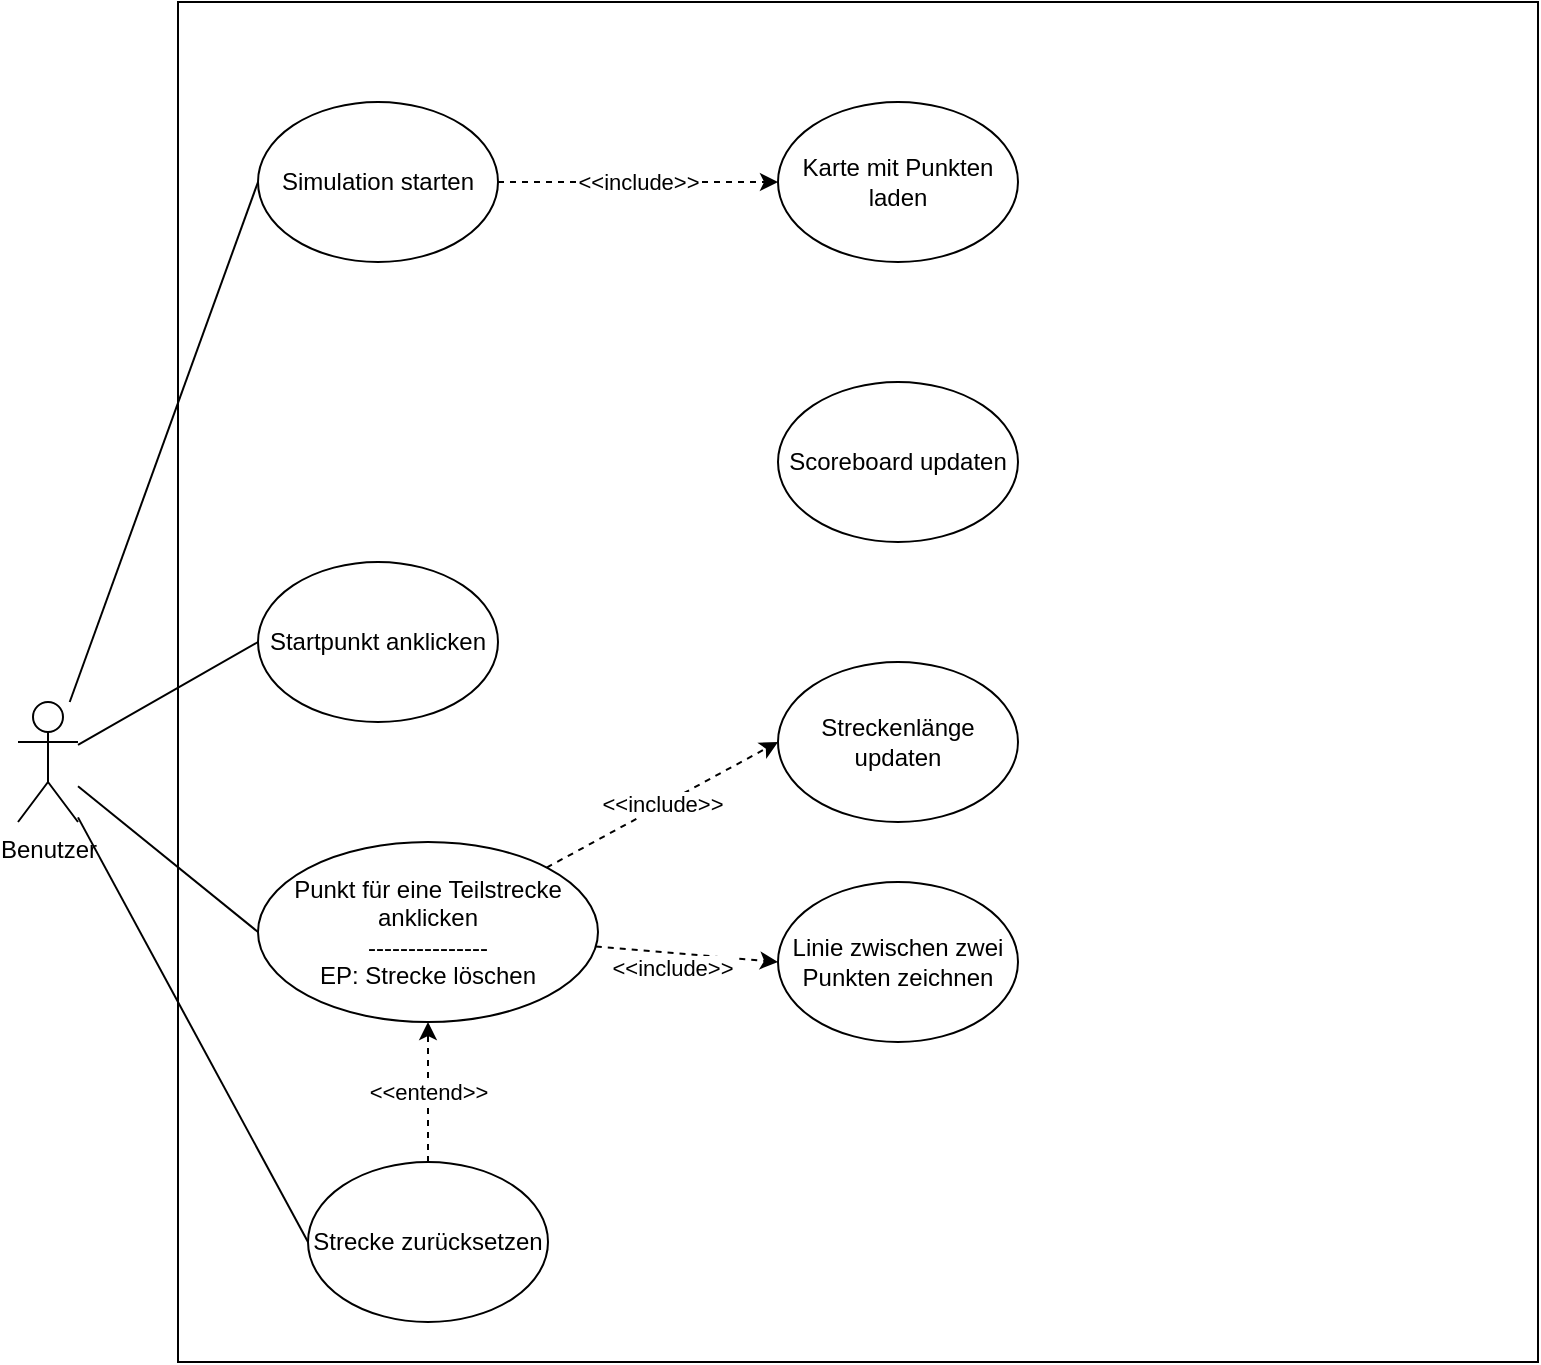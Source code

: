 <mxfile version="20.3.0" type="device"><diagram id="vCtYHMmwRjvXscNjNW0U" name="Page-1"><mxGraphModel dx="957" dy="641" grid="1" gridSize="10" guides="1" tooltips="1" connect="1" arrows="1" fold="1" page="1" pageScale="1" pageWidth="850" pageHeight="1100" math="0" shadow="0"><root><mxCell id="0"/><mxCell id="1" parent="0"/><mxCell id="x6Iwh1fw_4ROCoUR0d12-1" value="" style="whiteSpace=wrap;html=1;aspect=fixed;fillColor=none;" parent="1" vertex="1"><mxGeometry x="240" y="40" width="680" height="680" as="geometry"/></mxCell><mxCell id="i7pW04rG1ZFIrrHcnjqz-13" style="edgeStyle=none;rounded=0;orthogonalLoop=1;jettySize=auto;html=1;entryX=0;entryY=0.5;entryDx=0;entryDy=0;endArrow=none;endFill=0;" edge="1" parent="1" source="i7pW04rG1ZFIrrHcnjqz-1" target="i7pW04rG1ZFIrrHcnjqz-3"><mxGeometry relative="1" as="geometry"/></mxCell><mxCell id="i7pW04rG1ZFIrrHcnjqz-15" style="edgeStyle=none;rounded=0;orthogonalLoop=1;jettySize=auto;html=1;entryX=0;entryY=0.5;entryDx=0;entryDy=0;endArrow=none;endFill=0;" edge="1" parent="1" source="i7pW04rG1ZFIrrHcnjqz-1" target="i7pW04rG1ZFIrrHcnjqz-5"><mxGeometry relative="1" as="geometry"/></mxCell><mxCell id="i7pW04rG1ZFIrrHcnjqz-16" style="edgeStyle=none;rounded=0;orthogonalLoop=1;jettySize=auto;html=1;entryX=0;entryY=0.5;entryDx=0;entryDy=0;endArrow=none;endFill=0;" edge="1" parent="1" source="i7pW04rG1ZFIrrHcnjqz-1" target="i7pW04rG1ZFIrrHcnjqz-6"><mxGeometry relative="1" as="geometry"/></mxCell><mxCell id="i7pW04rG1ZFIrrHcnjqz-17" style="edgeStyle=none;rounded=0;orthogonalLoop=1;jettySize=auto;html=1;entryX=0;entryY=0.5;entryDx=0;entryDy=0;endArrow=none;endFill=0;" edge="1" parent="1" source="i7pW04rG1ZFIrrHcnjqz-1" target="i7pW04rG1ZFIrrHcnjqz-11"><mxGeometry relative="1" as="geometry"/></mxCell><mxCell id="i7pW04rG1ZFIrrHcnjqz-1" value="Benutzer" style="shape=umlActor;verticalLabelPosition=bottom;verticalAlign=top;html=1;outlineConnect=0;" vertex="1" parent="1"><mxGeometry x="160" y="390" width="30" height="60" as="geometry"/></mxCell><mxCell id="i7pW04rG1ZFIrrHcnjqz-8" value="&amp;lt;&amp;lt;include&amp;gt;&amp;gt;" style="rounded=0;orthogonalLoop=1;jettySize=auto;html=1;dashed=1;" edge="1" parent="1" source="i7pW04rG1ZFIrrHcnjqz-3" target="i7pW04rG1ZFIrrHcnjqz-7"><mxGeometry relative="1" as="geometry"/></mxCell><mxCell id="i7pW04rG1ZFIrrHcnjqz-3" value="Simulation starten" style="ellipse;whiteSpace=wrap;html=1;" vertex="1" parent="1"><mxGeometry x="280" y="90" width="120" height="80" as="geometry"/></mxCell><mxCell id="i7pW04rG1ZFIrrHcnjqz-5" value="Startpunkt anklicken" style="ellipse;whiteSpace=wrap;html=1;" vertex="1" parent="1"><mxGeometry x="280" y="320" width="120" height="80" as="geometry"/></mxCell><mxCell id="i7pW04rG1ZFIrrHcnjqz-12" value="&amp;lt;&amp;lt;include&amp;gt;&amp;gt;" style="rounded=0;orthogonalLoop=1;jettySize=auto;html=1;entryX=0;entryY=0.5;entryDx=0;entryDy=0;dashed=1;" edge="1" parent="1" source="i7pW04rG1ZFIrrHcnjqz-6" target="i7pW04rG1ZFIrrHcnjqz-9"><mxGeometry relative="1" as="geometry"/></mxCell><mxCell id="i7pW04rG1ZFIrrHcnjqz-20" style="rounded=0;orthogonalLoop=1;jettySize=auto;html=1;entryX=0;entryY=0.5;entryDx=0;entryDy=0;dashed=1;" edge="1" parent="1" source="i7pW04rG1ZFIrrHcnjqz-6" target="i7pW04rG1ZFIrrHcnjqz-19"><mxGeometry relative="1" as="geometry"/></mxCell><mxCell id="i7pW04rG1ZFIrrHcnjqz-21" value="&amp;lt;&amp;lt;include&amp;gt;&amp;gt;" style="edgeLabel;html=1;align=center;verticalAlign=middle;resizable=0;points=[];" vertex="1" connectable="0" parent="i7pW04rG1ZFIrrHcnjqz-20"><mxGeometry x="-0.158" y="-7" relative="1" as="geometry"><mxPoint as="offset"/></mxGeometry></mxCell><mxCell id="i7pW04rG1ZFIrrHcnjqz-6" value="Punkt für eine Teilstrecke anklicken&lt;br&gt;---------------&lt;br&gt;EP: Strecke löschen" style="ellipse;whiteSpace=wrap;html=1;" vertex="1" parent="1"><mxGeometry x="280" y="460" width="170" height="90" as="geometry"/></mxCell><mxCell id="i7pW04rG1ZFIrrHcnjqz-7" value="Karte mit Punkten laden" style="ellipse;whiteSpace=wrap;html=1;" vertex="1" parent="1"><mxGeometry x="540" y="90" width="120" height="80" as="geometry"/></mxCell><mxCell id="i7pW04rG1ZFIrrHcnjqz-9" value="Streckenlänge updaten" style="ellipse;whiteSpace=wrap;html=1;" vertex="1" parent="1"><mxGeometry x="540" y="370" width="120" height="80" as="geometry"/></mxCell><mxCell id="i7pW04rG1ZFIrrHcnjqz-25" value="&amp;lt;&amp;lt;entend&amp;gt;&amp;gt;" style="edgeStyle=none;rounded=0;orthogonalLoop=1;jettySize=auto;html=1;entryX=0.5;entryY=1;entryDx=0;entryDy=0;dashed=1;" edge="1" parent="1" source="i7pW04rG1ZFIrrHcnjqz-11" target="i7pW04rG1ZFIrrHcnjqz-6"><mxGeometry relative="1" as="geometry"/></mxCell><mxCell id="i7pW04rG1ZFIrrHcnjqz-11" value="Strecke zurücksetzen" style="ellipse;whiteSpace=wrap;html=1;" vertex="1" parent="1"><mxGeometry x="305" y="620" width="120" height="80" as="geometry"/></mxCell><mxCell id="i7pW04rG1ZFIrrHcnjqz-19" value="Linie zwischen zwei Punkten zeichnen" style="ellipse;whiteSpace=wrap;html=1;" vertex="1" parent="1"><mxGeometry x="540" y="480" width="120" height="80" as="geometry"/></mxCell><mxCell id="i7pW04rG1ZFIrrHcnjqz-24" value="Scoreboard updaten" style="ellipse;whiteSpace=wrap;html=1;" vertex="1" parent="1"><mxGeometry x="540" y="230" width="120" height="80" as="geometry"/></mxCell></root></mxGraphModel></diagram></mxfile>
